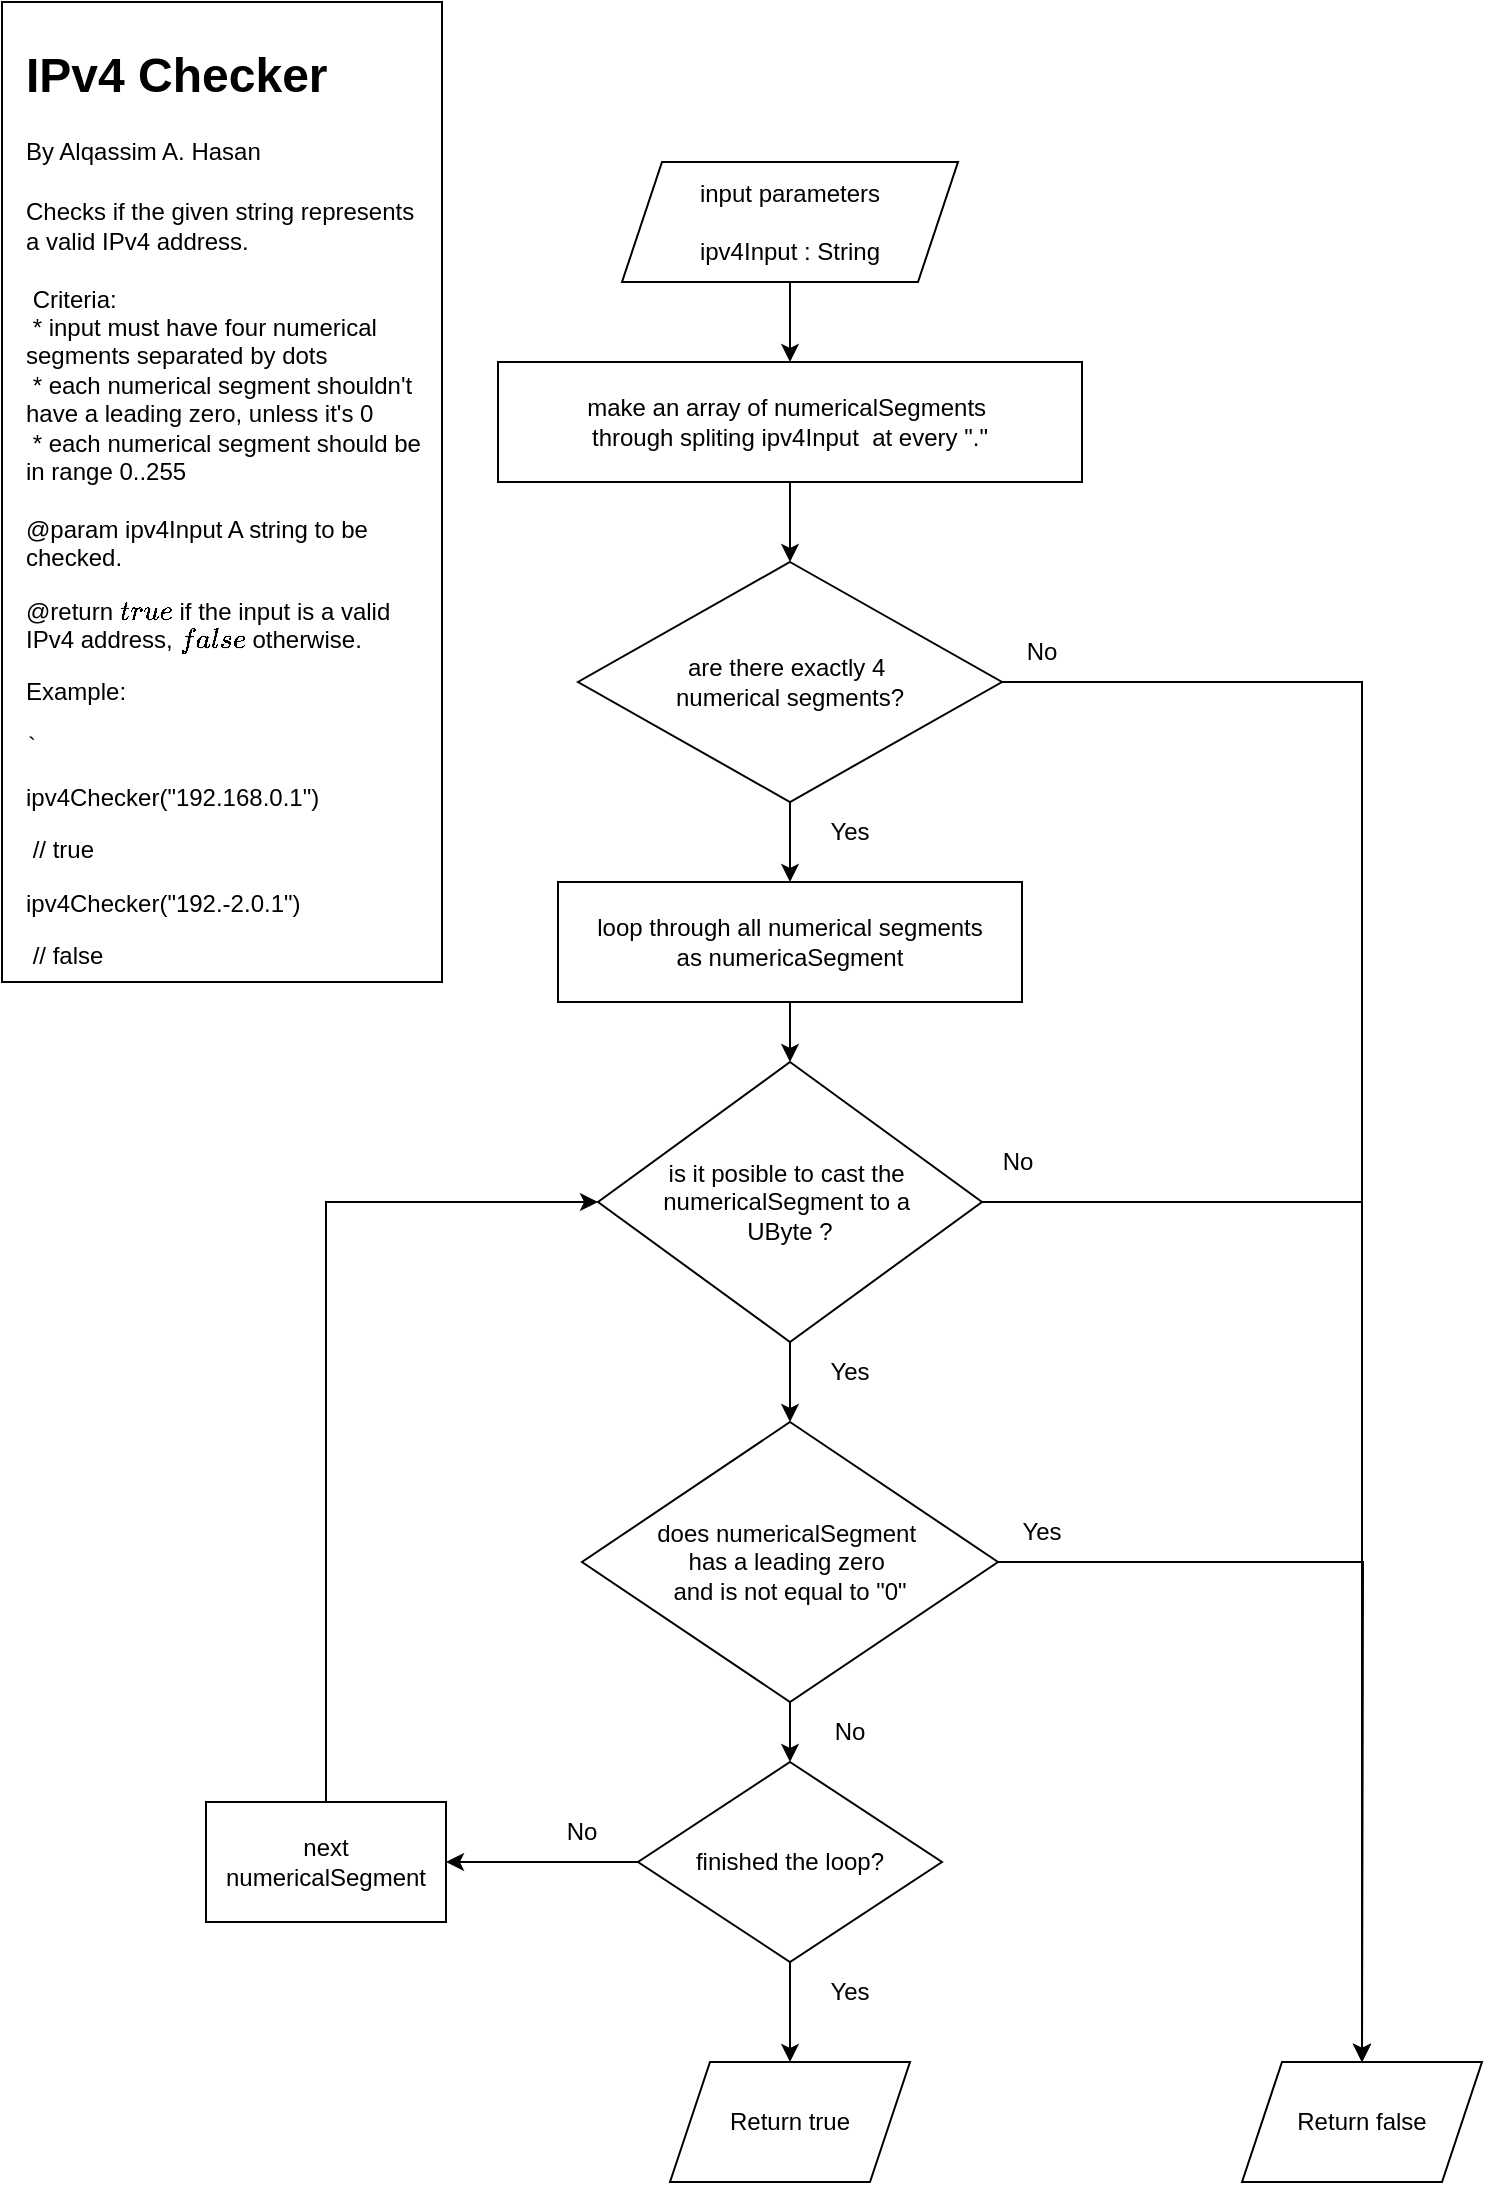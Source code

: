 <mxfile version="26.1.3">
  <diagram id="C5RBs43oDa-KdzZeNtuy" name="Page-1">
    <mxGraphModel dx="1434" dy="774" grid="1" gridSize="10" guides="1" tooltips="1" connect="1" arrows="1" fold="1" page="1" pageScale="1" pageWidth="827" pageHeight="1169" math="0" shadow="0">
      <root>
        <mxCell id="WIyWlLk6GJQsqaUBKTNV-0" />
        <mxCell id="WIyWlLk6GJQsqaUBKTNV-1" parent="WIyWlLk6GJQsqaUBKTNV-0" />
        <mxCell id="ChaObStk8u_E6UQDPZgn-3" style="edgeStyle=orthogonalEdgeStyle;rounded=0;orthogonalLoop=1;jettySize=auto;html=1;entryX=0.5;entryY=0;entryDx=0;entryDy=0;" edge="1" parent="WIyWlLk6GJQsqaUBKTNV-1" source="ChaObStk8u_E6UQDPZgn-1" target="ChaObStk8u_E6UQDPZgn-2">
          <mxGeometry relative="1" as="geometry" />
        </mxCell>
        <mxCell id="ChaObStk8u_E6UQDPZgn-1" value="&lt;div&gt;input parameter&lt;/div&gt;&lt;div&gt;&lt;br&gt;&lt;/div&gt;&lt;div&gt;ipv4Input : String&lt;/div&gt;" style="shape=parallelogram;perimeter=parallelogramPerimeter;whiteSpace=wrap;html=1;fixedSize=1;" vertex="1" parent="WIyWlLk6GJQsqaUBKTNV-1">
          <mxGeometry x="342" y="100" width="144" height="60" as="geometry" />
        </mxCell>
        <mxCell id="ChaObStk8u_E6UQDPZgn-9" value="" style="edgeStyle=orthogonalEdgeStyle;rounded=0;orthogonalLoop=1;jettySize=auto;html=1;" edge="1" parent="WIyWlLk6GJQsqaUBKTNV-1" source="ChaObStk8u_E6UQDPZgn-2" target="ChaObStk8u_E6UQDPZgn-8">
          <mxGeometry relative="1" as="geometry" />
        </mxCell>
        <mxCell id="ChaObStk8u_E6UQDPZgn-2" value="&lt;div&gt;make an array of numericalSegments&amp;nbsp;&lt;/div&gt;&lt;div&gt;through spliting ipv4Input&amp;nbsp; at every &quot;.&quot;&lt;/div&gt;" style="rounded=0;whiteSpace=wrap;html=1;" vertex="1" parent="WIyWlLk6GJQsqaUBKTNV-1">
          <mxGeometry x="268" y="200" width="292" height="60" as="geometry" />
        </mxCell>
        <mxCell id="ChaObStk8u_E6UQDPZgn-7" value="&lt;div&gt;input parameters&lt;/div&gt;&lt;div&gt;&lt;br&gt;&lt;/div&gt;&lt;div&gt;ipv4Input : String&lt;/div&gt;" style="shape=parallelogram;perimeter=parallelogramPerimeter;whiteSpace=wrap;html=1;fixedSize=1;" vertex="1" parent="WIyWlLk6GJQsqaUBKTNV-1">
          <mxGeometry x="330" y="100" width="168" height="60" as="geometry" />
        </mxCell>
        <mxCell id="ChaObStk8u_E6UQDPZgn-11" style="edgeStyle=orthogonalEdgeStyle;rounded=0;orthogonalLoop=1;jettySize=auto;html=1;entryX=0.5;entryY=0;entryDx=0;entryDy=0;" edge="1" parent="WIyWlLk6GJQsqaUBKTNV-1" source="ChaObStk8u_E6UQDPZgn-8" target="ChaObStk8u_E6UQDPZgn-10">
          <mxGeometry relative="1" as="geometry" />
        </mxCell>
        <mxCell id="ChaObStk8u_E6UQDPZgn-15" value="" style="edgeStyle=orthogonalEdgeStyle;rounded=0;orthogonalLoop=1;jettySize=auto;html=1;" edge="1" parent="WIyWlLk6GJQsqaUBKTNV-1" source="ChaObStk8u_E6UQDPZgn-8" target="ChaObStk8u_E6UQDPZgn-14">
          <mxGeometry relative="1" as="geometry" />
        </mxCell>
        <mxCell id="ChaObStk8u_E6UQDPZgn-8" value="&lt;div&gt;are there exactly 4&amp;nbsp;&lt;/div&gt;&lt;div&gt;numerical segments?&lt;/div&gt;" style="rhombus;whiteSpace=wrap;html=1;rounded=0;" vertex="1" parent="WIyWlLk6GJQsqaUBKTNV-1">
          <mxGeometry x="308" y="300" width="212" height="120" as="geometry" />
        </mxCell>
        <mxCell id="ChaObStk8u_E6UQDPZgn-10" value="Return false" style="shape=parallelogram;perimeter=parallelogramPerimeter;whiteSpace=wrap;html=1;fixedSize=1;" vertex="1" parent="WIyWlLk6GJQsqaUBKTNV-1">
          <mxGeometry x="640" y="1050" width="120" height="60" as="geometry" />
        </mxCell>
        <mxCell id="ChaObStk8u_E6UQDPZgn-12" value="No" style="text;html=1;align=center;verticalAlign=middle;whiteSpace=wrap;rounded=0;" vertex="1" parent="WIyWlLk6GJQsqaUBKTNV-1">
          <mxGeometry x="510" y="330" width="60" height="30" as="geometry" />
        </mxCell>
        <mxCell id="ChaObStk8u_E6UQDPZgn-20" value="" style="edgeStyle=orthogonalEdgeStyle;rounded=0;orthogonalLoop=1;jettySize=auto;html=1;" edge="1" parent="WIyWlLk6GJQsqaUBKTNV-1" source="ChaObStk8u_E6UQDPZgn-14" target="ChaObStk8u_E6UQDPZgn-19">
          <mxGeometry relative="1" as="geometry" />
        </mxCell>
        <mxCell id="ChaObStk8u_E6UQDPZgn-14" value="&lt;div&gt;loop through all numerical segments &lt;br&gt;&lt;/div&gt;&lt;div&gt;as numericaSegment &lt;/div&gt;" style="whiteSpace=wrap;html=1;rounded=0;" vertex="1" parent="WIyWlLk6GJQsqaUBKTNV-1">
          <mxGeometry x="298" y="460" width="232" height="60" as="geometry" />
        </mxCell>
        <mxCell id="ChaObStk8u_E6UQDPZgn-16" value="Yes " style="text;html=1;align=center;verticalAlign=middle;whiteSpace=wrap;rounded=0;" vertex="1" parent="WIyWlLk6GJQsqaUBKTNV-1">
          <mxGeometry x="414" y="420" width="60" height="30" as="geometry" />
        </mxCell>
        <mxCell id="ChaObStk8u_E6UQDPZgn-21" style="edgeStyle=orthogonalEdgeStyle;rounded=0;orthogonalLoop=1;jettySize=auto;html=1;entryX=0.5;entryY=0;entryDx=0;entryDy=0;" edge="1" parent="WIyWlLk6GJQsqaUBKTNV-1" source="ChaObStk8u_E6UQDPZgn-19" target="ChaObStk8u_E6UQDPZgn-10">
          <mxGeometry relative="1" as="geometry" />
        </mxCell>
        <mxCell id="ChaObStk8u_E6UQDPZgn-28" style="edgeStyle=orthogonalEdgeStyle;rounded=0;orthogonalLoop=1;jettySize=auto;html=1;entryX=0.5;entryY=0;entryDx=0;entryDy=0;" edge="1" parent="WIyWlLk6GJQsqaUBKTNV-1" source="ChaObStk8u_E6UQDPZgn-19" target="ChaObStk8u_E6UQDPZgn-27">
          <mxGeometry relative="1" as="geometry" />
        </mxCell>
        <mxCell id="ChaObStk8u_E6UQDPZgn-19" value="&lt;div&gt;is it posible to cast the&amp;nbsp;&lt;/div&gt;&lt;div&gt;numericalSegment to a&amp;nbsp;&lt;/div&gt;&lt;div&gt;UByte ?&lt;/div&gt;" style="rhombus;whiteSpace=wrap;html=1;rounded=0;" vertex="1" parent="WIyWlLk6GJQsqaUBKTNV-1">
          <mxGeometry x="318" y="550" width="192" height="140" as="geometry" />
        </mxCell>
        <mxCell id="ChaObStk8u_E6UQDPZgn-22" value="No" style="text;html=1;align=center;verticalAlign=middle;whiteSpace=wrap;rounded=0;" vertex="1" parent="WIyWlLk6GJQsqaUBKTNV-1">
          <mxGeometry x="498" y="585" width="60" height="30" as="geometry" />
        </mxCell>
        <mxCell id="ChaObStk8u_E6UQDPZgn-24" value="Yes " style="text;html=1;align=center;verticalAlign=middle;whiteSpace=wrap;rounded=0;" vertex="1" parent="WIyWlLk6GJQsqaUBKTNV-1">
          <mxGeometry x="414" y="690" width="60" height="30" as="geometry" />
        </mxCell>
        <mxCell id="ChaObStk8u_E6UQDPZgn-29" style="edgeStyle=orthogonalEdgeStyle;rounded=0;orthogonalLoop=1;jettySize=auto;html=1;" edge="1" parent="WIyWlLk6GJQsqaUBKTNV-1" source="ChaObStk8u_E6UQDPZgn-27">
          <mxGeometry relative="1" as="geometry">
            <mxPoint x="700" y="1050" as="targetPoint" />
          </mxGeometry>
        </mxCell>
        <mxCell id="ChaObStk8u_E6UQDPZgn-34" value="" style="edgeStyle=orthogonalEdgeStyle;rounded=0;orthogonalLoop=1;jettySize=auto;html=1;" edge="1" parent="WIyWlLk6GJQsqaUBKTNV-1" source="ChaObStk8u_E6UQDPZgn-27" target="ChaObStk8u_E6UQDPZgn-33">
          <mxGeometry relative="1" as="geometry" />
        </mxCell>
        <mxCell id="ChaObStk8u_E6UQDPZgn-27" value="&lt;div&gt;does numericalSegment&amp;nbsp;&lt;/div&gt;&lt;div&gt;has a leading zero&amp;nbsp;&lt;/div&gt;&lt;div&gt;and is not equal to &quot;0&quot;&lt;/div&gt;" style="rhombus;whiteSpace=wrap;html=1;rounded=0;" vertex="1" parent="WIyWlLk6GJQsqaUBKTNV-1">
          <mxGeometry x="310" y="730" width="208" height="140" as="geometry" />
        </mxCell>
        <mxCell id="ChaObStk8u_E6UQDPZgn-30" value="Yes " style="text;html=1;align=center;verticalAlign=middle;whiteSpace=wrap;rounded=0;" vertex="1" parent="WIyWlLk6GJQsqaUBKTNV-1">
          <mxGeometry x="510" y="770" width="60" height="30" as="geometry" />
        </mxCell>
        <mxCell id="ChaObStk8u_E6UQDPZgn-32" value="No" style="text;html=1;align=center;verticalAlign=middle;whiteSpace=wrap;rounded=0;" vertex="1" parent="WIyWlLk6GJQsqaUBKTNV-1">
          <mxGeometry x="414" y="870" width="60" height="30" as="geometry" />
        </mxCell>
        <mxCell id="ChaObStk8u_E6UQDPZgn-37" value="" style="edgeStyle=orthogonalEdgeStyle;rounded=0;orthogonalLoop=1;jettySize=auto;html=1;" edge="1" parent="WIyWlLk6GJQsqaUBKTNV-1" source="ChaObStk8u_E6UQDPZgn-33" target="ChaObStk8u_E6UQDPZgn-36">
          <mxGeometry relative="1" as="geometry" />
        </mxCell>
        <mxCell id="ChaObStk8u_E6UQDPZgn-43" style="edgeStyle=orthogonalEdgeStyle;rounded=0;orthogonalLoop=1;jettySize=auto;html=1;entryX=0.5;entryY=0;entryDx=0;entryDy=0;" edge="1" parent="WIyWlLk6GJQsqaUBKTNV-1" source="ChaObStk8u_E6UQDPZgn-33" target="ChaObStk8u_E6UQDPZgn-42">
          <mxGeometry relative="1" as="geometry" />
        </mxCell>
        <mxCell id="ChaObStk8u_E6UQDPZgn-33" value="finished the loop? " style="rhombus;whiteSpace=wrap;html=1;rounded=0;" vertex="1" parent="WIyWlLk6GJQsqaUBKTNV-1">
          <mxGeometry x="338" y="900" width="152" height="100" as="geometry" />
        </mxCell>
        <mxCell id="ChaObStk8u_E6UQDPZgn-38" style="edgeStyle=orthogonalEdgeStyle;rounded=0;orthogonalLoop=1;jettySize=auto;html=1;entryX=0;entryY=0.5;entryDx=0;entryDy=0;" edge="1" parent="WIyWlLk6GJQsqaUBKTNV-1" source="ChaObStk8u_E6UQDPZgn-36" target="ChaObStk8u_E6UQDPZgn-19">
          <mxGeometry relative="1" as="geometry">
            <Array as="points">
              <mxPoint x="182" y="620" />
            </Array>
          </mxGeometry>
        </mxCell>
        <mxCell id="ChaObStk8u_E6UQDPZgn-36" value="next numericalSegment " style="whiteSpace=wrap;html=1;rounded=0;" vertex="1" parent="WIyWlLk6GJQsqaUBKTNV-1">
          <mxGeometry x="122" y="920" width="120" height="60" as="geometry" />
        </mxCell>
        <mxCell id="ChaObStk8u_E6UQDPZgn-42" value="Return true" style="shape=parallelogram;perimeter=parallelogramPerimeter;whiteSpace=wrap;html=1;fixedSize=1;" vertex="1" parent="WIyWlLk6GJQsqaUBKTNV-1">
          <mxGeometry x="354" y="1050" width="120" height="60" as="geometry" />
        </mxCell>
        <mxCell id="ChaObStk8u_E6UQDPZgn-44" value="No" style="text;html=1;align=center;verticalAlign=middle;whiteSpace=wrap;rounded=0;" vertex="1" parent="WIyWlLk6GJQsqaUBKTNV-1">
          <mxGeometry x="280" y="920" width="60" height="30" as="geometry" />
        </mxCell>
        <mxCell id="ChaObStk8u_E6UQDPZgn-46" value="Yes " style="text;html=1;align=center;verticalAlign=middle;whiteSpace=wrap;rounded=0;" vertex="1" parent="WIyWlLk6GJQsqaUBKTNV-1">
          <mxGeometry x="414" y="1000" width="60" height="30" as="geometry" />
        </mxCell>
        <mxCell id="ChaObStk8u_E6UQDPZgn-48" value="&lt;h1&gt;IPv4 Checker&lt;/h1&gt;&lt;div&gt;By Alqassim A. Hasan&lt;/div&gt;&lt;h1 style=&quot;margin-top: 0px;&quot;&gt;&lt;/h1&gt;&lt;p&gt;Checks if the given string represents a valid IPv4 address.&lt;br&gt;&lt;br&gt;&amp;nbsp;Criteria:&lt;br&gt;&amp;nbsp;* input must have four numerical segments separated by dots&lt;br&gt;&amp;nbsp;* each numerical segment shouldn&#39;t have a leading zero, unless it&#39;s 0&lt;br&gt;&amp;nbsp;* each numerical segment should be in range 0..255&lt;br&gt;&lt;br&gt;@param ipv4Input A string to be checked.&lt;br&gt;&lt;/p&gt;&lt;p&gt;@return `true` if the input is a valid IPv4 address, `false` otherwise.&lt;br&gt;&lt;/p&gt;&lt;p&gt;Example:&lt;br&gt;&lt;/p&gt;&lt;p&gt;```&lt;br&gt;&lt;/p&gt;&lt;p&gt;ipv4Checker(&quot;192.168.0.1&quot;)&lt;br&gt;&lt;/p&gt;&lt;p&gt;&amp;nbsp;// true&lt;br&gt;&lt;/p&gt;&lt;p&gt;ipv4Checker(&quot;192.-2.0.1&quot;)&lt;br&gt;&lt;/p&gt;&lt;p&gt;&amp;nbsp;// false&lt;br&gt;&lt;/p&gt;&lt;p&gt;```&lt;/p&gt;&lt;p&gt;&lt;br&gt;&lt;/p&gt;" style="text;html=1;whiteSpace=wrap;overflow=hidden;rounded=0;fillColor=default;spacingLeft=10;spacingBottom=0;spacingRight=10;strokeColor=default;" vertex="1" parent="WIyWlLk6GJQsqaUBKTNV-1">
          <mxGeometry x="20" y="20" width="220" height="490" as="geometry" />
        </mxCell>
      </root>
    </mxGraphModel>
  </diagram>
</mxfile>
